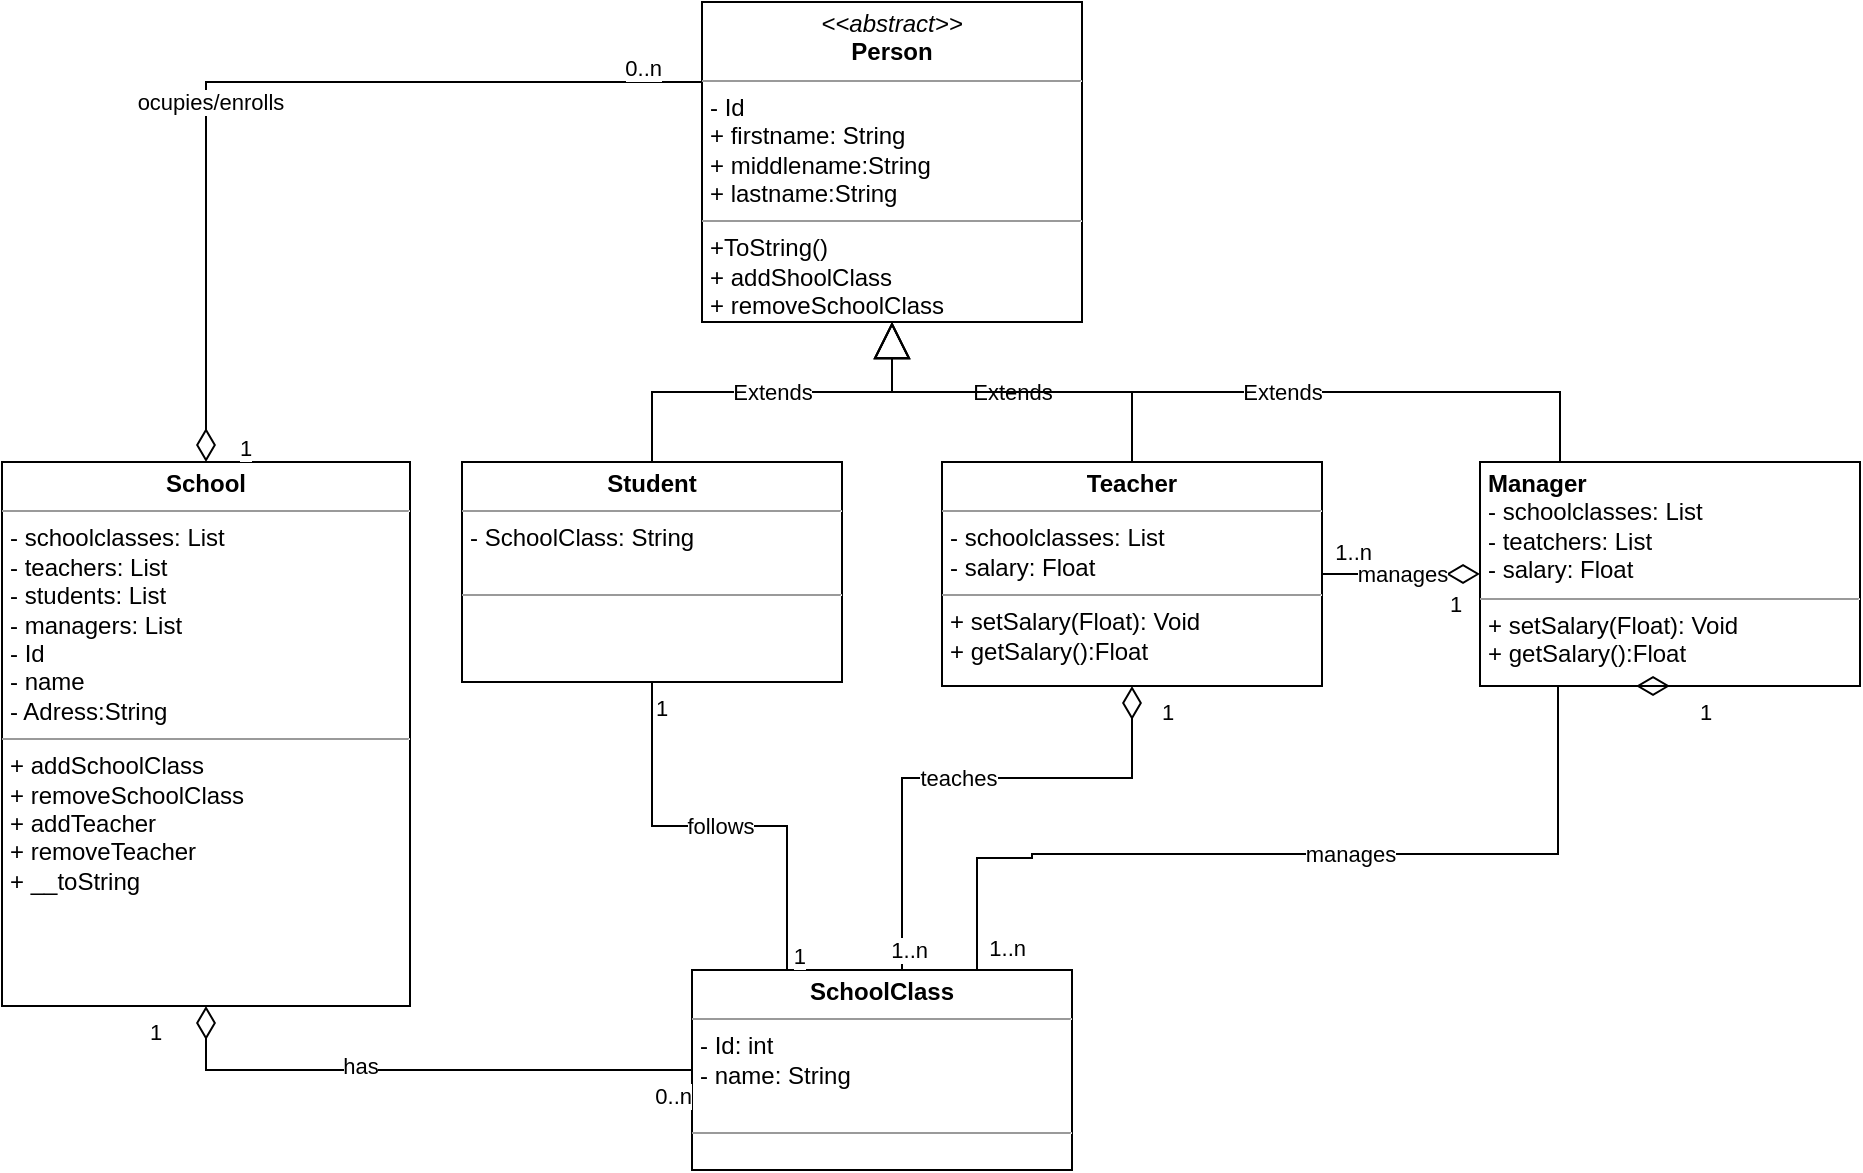 <mxfile version="17.2.1" type="device"><diagram name="Page-1" id="c4acf3e9-155e-7222-9cf6-157b1a14988f"><mxGraphModel dx="2192" dy="865" grid="0" gridSize="10" guides="1" tooltips="1" connect="1" arrows="1" fold="1" page="1" pageScale="1" pageWidth="850" pageHeight="1100" background="none" math="0" shadow="0"><root><mxCell id="0"/><mxCell id="1" parent="0"/><mxCell id="5d2195bd80daf111-10" value="&lt;p style=&quot;margin: 0px ; margin-top: 4px ; text-align: center&quot;&gt;&lt;i&gt;&amp;lt;&amp;lt;abstract&amp;gt;&amp;gt;&lt;/i&gt;&lt;br&gt;&lt;b&gt;Person&lt;/b&gt;&lt;/p&gt;&lt;hr size=&quot;1&quot;&gt;&lt;p style=&quot;margin: 0px ; margin-left: 4px&quot;&gt;- Id&lt;/p&gt;&lt;p style=&quot;margin: 0px ; margin-left: 4px&quot;&gt;+ firstname: String&lt;/p&gt;&lt;p style=&quot;margin: 0px ; margin-left: 4px&quot;&gt;+ middlename:String&lt;/p&gt;&lt;p style=&quot;margin: 0px ; margin-left: 4px&quot;&gt;+ lastname:String&lt;br&gt;&lt;/p&gt;&lt;hr size=&quot;1&quot;&gt;&lt;p style=&quot;margin: 0px ; margin-left: 4px&quot;&gt;+ToString()&lt;/p&gt;&lt;p style=&quot;margin: 0px 0px 0px 4px&quot;&gt;+ addShoolClass&lt;/p&gt;&lt;p style=&quot;margin: 0px 0px 0px 4px&quot;&gt;+ removeSchoolClass&lt;/p&gt;" style="verticalAlign=top;align=left;overflow=fill;fontSize=12;fontFamily=Helvetica;html=1;rounded=0;shadow=0;comic=0;labelBackgroundColor=none;strokeWidth=1" parent="1" vertex="1"><mxGeometry x="-430" y="100" width="190" height="160" as="geometry"/></mxCell><mxCell id="_ZHwSp_K6urZNeZxSMzv-4" value="&lt;p style=&quot;margin: 0px ; margin-top: 4px ; text-align: center&quot;&gt;&lt;b&gt;Student&lt;/b&gt;&lt;/p&gt;&lt;hr size=&quot;1&quot;&gt;&lt;p style=&quot;margin: 0px ; margin-left: 4px&quot;&gt;- SchoolClass: String&lt;br&gt;&lt;br&gt;&lt;/p&gt;&lt;hr size=&quot;1&quot;&gt;&lt;p style=&quot;margin: 0px ; margin-left: 4px&quot;&gt;&lt;br&gt;&lt;/p&gt;" style="verticalAlign=top;align=left;overflow=fill;fontSize=12;fontFamily=Helvetica;html=1;rounded=0;shadow=0;comic=0;labelBackgroundColor=none;strokeWidth=1" parent="1" vertex="1"><mxGeometry x="-550" y="330" width="190" height="110" as="geometry"/></mxCell><mxCell id="_ZHwSp_K6urZNeZxSMzv-7" value="Extends" style="endArrow=block;endSize=16;endFill=0;html=1;rounded=0;entryX=0.5;entryY=1;entryDx=0;entryDy=0;exitX=0.5;exitY=0;exitDx=0;exitDy=0;edgeStyle=orthogonalEdgeStyle;" parent="1" source="_ZHwSp_K6urZNeZxSMzv-4" target="5d2195bd80daf111-10" edge="1"><mxGeometry width="160" relative="1" as="geometry"><mxPoint x="180" y="320" as="sourcePoint"/><mxPoint x="-120" y="360" as="targetPoint"/></mxGeometry></mxCell><mxCell id="_ZHwSp_K6urZNeZxSMzv-8" value="&lt;p style=&quot;margin: 0px ; margin-top: 4px ; text-align: center&quot;&gt;&lt;b&gt;Teacher&lt;/b&gt;&lt;/p&gt;&lt;hr size=&quot;1&quot;&gt;&lt;p style=&quot;margin: 0px ; margin-left: 4px&quot;&gt;- schoolclasses: List&lt;br&gt;- salary: Float&lt;/p&gt;&lt;hr size=&quot;1&quot;&gt;&lt;p style=&quot;margin: 0px ; margin-left: 4px&quot;&gt;&lt;span&gt;+ setSalary(Float): Void&lt;/span&gt;&lt;br&gt;&lt;/p&gt;&lt;p style=&quot;margin: 0px 0px 0px 4px&quot;&gt;+ getSalary():Float&lt;/p&gt;" style="verticalAlign=top;align=left;overflow=fill;fontSize=12;fontFamily=Helvetica;html=1;rounded=0;shadow=0;comic=0;labelBackgroundColor=none;strokeWidth=1" parent="1" vertex="1"><mxGeometry x="-310" y="330" width="190" height="112" as="geometry"/></mxCell><mxCell id="_ZHwSp_K6urZNeZxSMzv-9" value="Extends" style="endArrow=block;endSize=16;endFill=0;html=1;rounded=0;entryX=0.5;entryY=1;entryDx=0;entryDy=0;exitX=0.5;exitY=0;exitDx=0;exitDy=0;edgeStyle=orthogonalEdgeStyle;" parent="1" source="_ZHwSp_K6urZNeZxSMzv-8" target="5d2195bd80daf111-10" edge="1"><mxGeometry width="160" relative="1" as="geometry"><mxPoint x="-295" y="400" as="sourcePoint"/><mxPoint x="-145" y="330" as="targetPoint"/></mxGeometry></mxCell><mxCell id="3h-WEEQfE9mpqYWTIAE3-1" value="&lt;p style=&quot;margin: 0px ; margin-top: 4px ; text-align: center&quot;&gt;&lt;b&gt;SchoolClass&lt;/b&gt;&lt;/p&gt;&lt;hr size=&quot;1&quot;&gt;&lt;p style=&quot;margin: 0px ; margin-left: 4px&quot;&gt;&lt;span&gt;- Id: int&lt;/span&gt;&lt;/p&gt;&lt;p style=&quot;margin: 0px ; margin-left: 4px&quot;&gt;- name: String&lt;br&gt;&lt;br&gt;&lt;/p&gt;&lt;hr size=&quot;1&quot;&gt;&lt;p style=&quot;margin: 0px ; margin-left: 4px&quot;&gt;&lt;br&gt;&lt;/p&gt;" style="verticalAlign=top;align=left;overflow=fill;fontSize=12;fontFamily=Helvetica;html=1;rounded=0;shadow=0;comic=0;labelBackgroundColor=none;strokeWidth=1" parent="1" vertex="1"><mxGeometry x="-435" y="584" width="190" height="100" as="geometry"/></mxCell><mxCell id="3h-WEEQfE9mpqYWTIAE3-4" value="&lt;p style=&quot;margin: 0px ; margin-top: 4px ; text-align: center&quot;&gt;&lt;b&gt;School&lt;/b&gt;&lt;/p&gt;&lt;hr size=&quot;1&quot;&gt;&lt;p style=&quot;margin: 0px ; margin-left: 4px&quot;&gt;- schoolclasses: List&lt;br&gt;&lt;/p&gt;&lt;p style=&quot;margin: 0px ; margin-left: 4px&quot;&gt;- teachers: List&lt;br&gt;&lt;/p&gt;&lt;p style=&quot;margin: 0px ; margin-left: 4px&quot;&gt;- students: List&lt;br&gt;&lt;/p&gt;&lt;p style=&quot;margin: 0px ; margin-left: 4px&quot;&gt;- managers: List&lt;/p&gt;&lt;p style=&quot;margin: 0px ; margin-left: 4px&quot;&gt;- Id&lt;/p&gt;&lt;p style=&quot;margin: 0px ; margin-left: 4px&quot;&gt;&lt;span&gt;- name&lt;/span&gt;&lt;/p&gt;&lt;p style=&quot;margin: 0px ; margin-left: 4px&quot;&gt;&lt;span&gt;- Adress:String&lt;/span&gt;&lt;/p&gt;&lt;hr size=&quot;1&quot;&gt;&lt;p style=&quot;margin: 0px 0px 0px 4px&quot;&gt;+ addSchoolClass&lt;br&gt;&lt;/p&gt;&lt;p style=&quot;margin: 0px 0px 0px 4px&quot;&gt;+ removeSchoolClass&lt;/p&gt;&lt;p style=&quot;margin: 0px 0px 0px 4px&quot;&gt;+ addTeacher&lt;/p&gt;&lt;p style=&quot;margin: 0px 0px 0px 4px&quot;&gt;+ removeTeacher&lt;/p&gt;&lt;p style=&quot;margin: 0px 0px 0px 4px&quot;&gt;+ __toString&lt;/p&gt;" style="verticalAlign=top;align=left;overflow=fill;fontSize=12;fontFamily=Helvetica;html=1;rounded=0;shadow=0;comic=0;labelBackgroundColor=none;strokeWidth=1" parent="1" vertex="1"><mxGeometry x="-780" y="330" width="204" height="272" as="geometry"/></mxCell><mxCell id="3h-WEEQfE9mpqYWTIAE3-8" value="" style="endArrow=0;html=1;endSize=12;startArrow=diamondThin;startSize=14;startFill=0;edgeStyle=orthogonalEdgeStyle;rounded=0;entryX=0;entryY=0.25;entryDx=0;entryDy=0;exitX=0.5;exitY=0;exitDx=0;exitDy=0;" parent="1" source="3h-WEEQfE9mpqYWTIAE3-4" target="5d2195bd80daf111-10" edge="1"><mxGeometry relative="1" as="geometry"><mxPoint x="-630" y="20" as="sourcePoint"/><mxPoint x="-420" y="140" as="targetPoint"/></mxGeometry></mxCell><mxCell id="3h-WEEQfE9mpqYWTIAE3-9" value="1" style="edgeLabel;resizable=0;html=1;align=left;verticalAlign=top;" parent="3h-WEEQfE9mpqYWTIAE3-8" connectable="0" vertex="1"><mxGeometry x="-1" relative="1" as="geometry"><mxPoint x="15" y="-20" as="offset"/></mxGeometry></mxCell><mxCell id="3h-WEEQfE9mpqYWTIAE3-10" value="0..n" style="edgeLabel;resizable=0;html=1;align=right;verticalAlign=top;" parent="3h-WEEQfE9mpqYWTIAE3-8" connectable="0" vertex="1"><mxGeometry x="1" relative="1" as="geometry"><mxPoint x="-20" y="-20" as="offset"/></mxGeometry></mxCell><mxCell id="3h-WEEQfE9mpqYWTIAE3-33" value="ocupies/enrolls" style="edgeLabel;html=1;align=center;verticalAlign=middle;resizable=0;points=[];" parent="3h-WEEQfE9mpqYWTIAE3-8" vertex="1" connectable="0"><mxGeometry x="-0.176" y="-2" relative="1" as="geometry"><mxPoint as="offset"/></mxGeometry></mxCell><mxCell id="3h-WEEQfE9mpqYWTIAE3-16" value="" style="endArrow=0;html=1;endSize=12;startArrow=diamondThin;startSize=14;startFill=0;edgeStyle=orthogonalEdgeStyle;rounded=0;entryX=0;entryY=0.5;entryDx=0;entryDy=0;exitX=0.5;exitY=1;exitDx=0;exitDy=0;" parent="1" source="3h-WEEQfE9mpqYWTIAE3-4" target="3h-WEEQfE9mpqYWTIAE3-1" edge="1"><mxGeometry relative="1" as="geometry"><mxPoint x="-580" y="710" as="sourcePoint"/><mxPoint x="-700" y="582.5" as="targetPoint"/></mxGeometry></mxCell><mxCell id="3h-WEEQfE9mpqYWTIAE3-17" value="1" style="edgeLabel;resizable=0;html=1;align=left;verticalAlign=top;" parent="3h-WEEQfE9mpqYWTIAE3-16" connectable="0" vertex="1"><mxGeometry x="-1" relative="1" as="geometry"><mxPoint x="-30" as="offset"/></mxGeometry></mxCell><mxCell id="3h-WEEQfE9mpqYWTIAE3-18" value="&lt;span style=&quot;text-align: left&quot;&gt;0..n&lt;/span&gt;" style="edgeLabel;resizable=0;html=1;align=right;verticalAlign=top;" parent="3h-WEEQfE9mpqYWTIAE3-16" connectable="0" vertex="1"><mxGeometry x="1" relative="1" as="geometry"/></mxCell><mxCell id="3h-WEEQfE9mpqYWTIAE3-32" value="has" style="edgeLabel;html=1;align=center;verticalAlign=middle;resizable=0;points=[];" parent="3h-WEEQfE9mpqYWTIAE3-16" vertex="1" connectable="0"><mxGeometry x="-0.209" y="2" relative="1" as="geometry"><mxPoint as="offset"/></mxGeometry></mxCell><mxCell id="3h-WEEQfE9mpqYWTIAE3-23" value="follows" style="endArrow=0;html=1;endSize=12;startArrow=0;startSize=14;startFill=0;edgeStyle=orthogonalEdgeStyle;rounded=0;entryX=0.25;entryY=0;entryDx=0;entryDy=0;" parent="1" source="_ZHwSp_K6urZNeZxSMzv-4" target="3h-WEEQfE9mpqYWTIAE3-1" edge="1"><mxGeometry relative="1" as="geometry"><mxPoint x="-680" y="650" as="sourcePoint"/><mxPoint x="-520" y="650" as="targetPoint"/></mxGeometry></mxCell><mxCell id="3h-WEEQfE9mpqYWTIAE3-24" value="1" style="edgeLabel;resizable=0;html=1;align=left;verticalAlign=top;" parent="3h-WEEQfE9mpqYWTIAE3-23" connectable="0" vertex="1"><mxGeometry x="-1" relative="1" as="geometry"/></mxCell><mxCell id="3h-WEEQfE9mpqYWTIAE3-25" value="1" style="edgeLabel;resizable=0;html=1;align=right;verticalAlign=top;" parent="3h-WEEQfE9mpqYWTIAE3-23" connectable="0" vertex="1"><mxGeometry x="1" relative="1" as="geometry"><mxPoint x="10" y="-20" as="offset"/></mxGeometry></mxCell><mxCell id="3h-WEEQfE9mpqYWTIAE3-27" value="&lt;br&gt;" style="edgeLabel;html=1;align=center;verticalAlign=middle;resizable=0;points=[];" parent="3h-WEEQfE9mpqYWTIAE3-23" vertex="1" connectable="0"><mxGeometry x="-0.35" y="-2" relative="1" as="geometry"><mxPoint as="offset"/></mxGeometry></mxCell><mxCell id="3h-WEEQfE9mpqYWTIAE3-29" value="teaches" style="endArrow=0;html=1;endSize=12;startArrow=diamondThin;startSize=14;startFill=0;edgeStyle=orthogonalEdgeStyle;rounded=0;exitX=0.5;exitY=1;exitDx=0;exitDy=0;entryX=0.5;entryY=0;entryDx=0;entryDy=0;" parent="1" source="_ZHwSp_K6urZNeZxSMzv-8" target="3h-WEEQfE9mpqYWTIAE3-1" edge="1"><mxGeometry relative="1" as="geometry"><mxPoint x="-150" y="620" as="sourcePoint"/><mxPoint x="-316" y="542" as="targetPoint"/><Array as="points"><mxPoint x="-215" y="488"/><mxPoint x="-330" y="488"/></Array></mxGeometry></mxCell><mxCell id="3h-WEEQfE9mpqYWTIAE3-30" value="1" style="edgeLabel;resizable=0;html=1;align=left;verticalAlign=top;" parent="3h-WEEQfE9mpqYWTIAE3-29" connectable="0" vertex="1"><mxGeometry x="-1" relative="1" as="geometry"><mxPoint x="13" as="offset"/></mxGeometry></mxCell><mxCell id="3h-WEEQfE9mpqYWTIAE3-31" value="1..n" style="edgeLabel;resizable=0;html=1;align=right;verticalAlign=top;" parent="3h-WEEQfE9mpqYWTIAE3-29" connectable="0" vertex="1"><mxGeometry x="1" relative="1" as="geometry"><mxPoint x="23" y="-23" as="offset"/></mxGeometry></mxCell><mxCell id="ETe79TXxPq0bLxVqYRvf-1" value="&lt;p style=&quot;margin: 0px ; margin-top: 4px ; text-align: center&quot;&gt;&lt;/p&gt;&lt;p style=&quot;margin: 0px ; margin-left: 4px&quot;&gt;&lt;b&gt;Manager&lt;/b&gt;&lt;/p&gt;&lt;p style=&quot;margin: 0px ; margin-left: 4px&quot;&gt;- schoolclasses: List&lt;/p&gt;&lt;p style=&quot;margin: 0px ; margin-left: 4px&quot;&gt;- teatchers: List&lt;/p&gt;&lt;p style=&quot;margin: 0px ; margin-left: 4px&quot;&gt;- salary: Float&lt;/p&gt;&lt;hr size=&quot;1&quot;&gt;&lt;p style=&quot;margin: 0px ; margin-left: 4px&quot;&gt;&lt;span&gt;+ setSalary(Float): Void&lt;/span&gt;&lt;br&gt;&lt;/p&gt;&lt;p style=&quot;margin: 0px 0px 0px 4px&quot;&gt;+ getSalary():Float&lt;/p&gt;" style="verticalAlign=top;align=left;overflow=fill;fontSize=12;fontFamily=Helvetica;html=1;rounded=0;shadow=0;comic=0;labelBackgroundColor=none;strokeWidth=1" parent="1" vertex="1"><mxGeometry x="-41" y="330" width="190" height="112" as="geometry"/></mxCell><mxCell id="ETe79TXxPq0bLxVqYRvf-2" value="Extends" style="endArrow=block;endSize=16;endFill=0;html=1;rounded=0;entryX=0.5;entryY=1;entryDx=0;entryDy=0;exitX=0.5;exitY=0;exitDx=0;exitDy=0;edgeStyle=orthogonalEdgeStyle;" parent="1" source="ETe79TXxPq0bLxVqYRvf-1" target="5d2195bd80daf111-10" edge="1"><mxGeometry width="160" relative="1" as="geometry"><mxPoint x="-205" y="340" as="sourcePoint"/><mxPoint x="-325" y="270" as="targetPoint"/><Array as="points"><mxPoint x="-1" y="330"/><mxPoint x="-1" y="295"/><mxPoint x="-335" y="295"/></Array></mxGeometry></mxCell><mxCell id="ETe79TXxPq0bLxVqYRvf-3" value="manages" style="endArrow=0;html=1;endSize=12;startArrow=diamondThin;startSize=14;startFill=0;edgeStyle=orthogonalEdgeStyle;rounded=0;entryX=0.75;entryY=0;entryDx=0;entryDy=0;exitX=0.5;exitY=1;exitDx=0;exitDy=0;" parent="1" source="ETe79TXxPq0bLxVqYRvf-1" target="3h-WEEQfE9mpqYWTIAE3-1" edge="1"><mxGeometry relative="1" as="geometry"><mxPoint x="-205" y="452" as="sourcePoint"/><mxPoint x="-265.09" y="568" as="targetPoint"/><Array as="points"><mxPoint x="-2" y="442"/><mxPoint x="-2" y="526"/><mxPoint x="-265" y="526"/><mxPoint x="-265" y="528"/><mxPoint x="-292" y="528"/></Array></mxGeometry></mxCell><mxCell id="ETe79TXxPq0bLxVqYRvf-4" value="1" style="edgeLabel;resizable=0;html=1;align=left;verticalAlign=top;" parent="ETe79TXxPq0bLxVqYRvf-3" connectable="0" vertex="1"><mxGeometry x="-1" relative="1" as="geometry"><mxPoint x="13" as="offset"/></mxGeometry></mxCell><mxCell id="ETe79TXxPq0bLxVqYRvf-5" value="1..n" style="edgeLabel;resizable=0;html=1;align=right;verticalAlign=top;" parent="ETe79TXxPq0bLxVqYRvf-3" connectable="0" vertex="1"><mxGeometry x="1" relative="1" as="geometry"><mxPoint x="25" y="-24" as="offset"/></mxGeometry></mxCell><mxCell id="ETe79TXxPq0bLxVqYRvf-6" value="manages" style="endArrow=0;html=1;endSize=12;startArrow=diamondThin;startSize=14;startFill=0;edgeStyle=orthogonalEdgeStyle;rounded=0;entryX=1;entryY=0.5;entryDx=0;entryDy=0;exitX=0;exitY=0.5;exitDx=0;exitDy=0;" parent="1" source="ETe79TXxPq0bLxVqYRvf-1" target="_ZHwSp_K6urZNeZxSMzv-8" edge="1"><mxGeometry relative="1" as="geometry"><mxPoint x="64" y="452" as="sourcePoint"/><mxPoint x="-282.5" y="594" as="targetPoint"/><Array as="points"><mxPoint x="-85" y="386"/><mxPoint x="-85" y="386"/></Array></mxGeometry></mxCell><mxCell id="ETe79TXxPq0bLxVqYRvf-7" value="1" style="edgeLabel;resizable=0;html=1;align=left;verticalAlign=top;" parent="ETe79TXxPq0bLxVqYRvf-6" connectable="0" vertex="1"><mxGeometry x="-1" relative="1" as="geometry"><mxPoint x="-17" y="2" as="offset"/></mxGeometry></mxCell><mxCell id="ETe79TXxPq0bLxVqYRvf-8" value="1..n" style="edgeLabel;resizable=0;html=1;align=right;verticalAlign=top;" parent="ETe79TXxPq0bLxVqYRvf-6" connectable="0" vertex="1"><mxGeometry x="1" relative="1" as="geometry"><mxPoint x="25" y="-24" as="offset"/></mxGeometry></mxCell></root></mxGraphModel></diagram></mxfile>